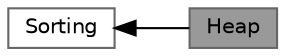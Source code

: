 digraph "Heap"
{
 // LATEX_PDF_SIZE
  bgcolor="transparent";
  edge [fontname=Helvetica,fontsize=10,labelfontname=Helvetica,labelfontsize=10];
  node [fontname=Helvetica,fontsize=10,shape=box,height=0.2,width=0.4];
  rankdir=LR;
  Node1 [id="Node000001",label="Heap",height=0.2,width=0.4,color="gray40", fillcolor="grey60", style="filled", fontcolor="black",tooltip=" "];
  Node2 [id="Node000002",label="Sorting",height=0.2,width=0.4,color="grey40", fillcolor="white", style="filled",URL="$group__sorting__algorithms.html",tooltip=" "];
  Node2->Node1 [shape=plaintext, dir="back", style="solid"];
}
